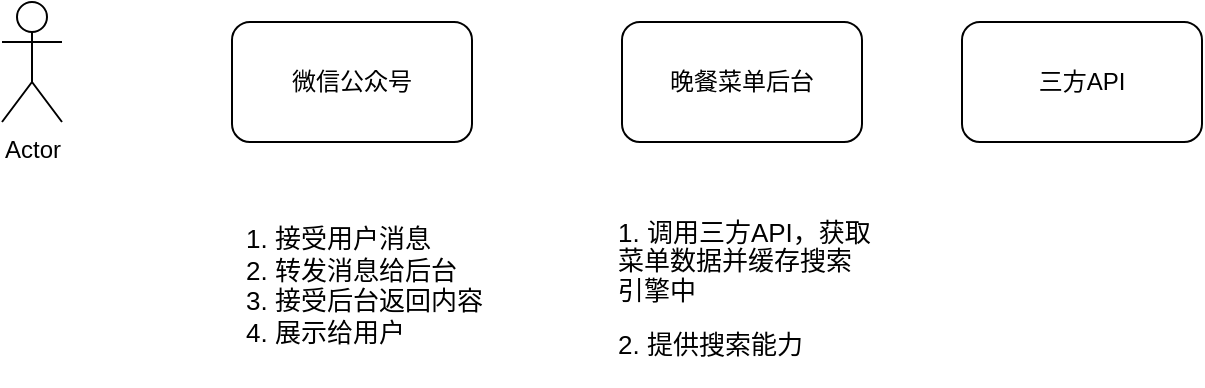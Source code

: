 <mxfile version="10.6.0" type="github"><diagram id="670kfFVQ_B-oQETxpkEx" name="Page-1"><mxGraphModel dx="918" dy="625" grid="1" gridSize="10" guides="1" tooltips="1" connect="1" arrows="1" fold="1" page="1" pageScale="1" pageWidth="827" pageHeight="1169" math="0" shadow="0"><root><mxCell id="0"/><mxCell id="1" parent="0"/><mxCell id="nnAWFVl6NlblfPiWXRAa-1" value="微信公众号" style="rounded=1;whiteSpace=wrap;html=1;" parent="1" vertex="1"><mxGeometry x="255" y="150" width="120" height="60" as="geometry"/></mxCell><mxCell id="nnAWFVl6NlblfPiWXRAa-2" value="Actor" style="shape=umlActor;verticalLabelPosition=bottom;labelBackgroundColor=#ffffff;verticalAlign=top;html=1;outlineConnect=0;" parent="1" vertex="1"><mxGeometry x="140" y="140" width="30" height="60" as="geometry"/></mxCell><mxCell id="nnAWFVl6NlblfPiWXRAa-5" value="晚餐菜单后台" style="rounded=1;whiteSpace=wrap;html=1;" parent="1" vertex="1"><mxGeometry x="450" y="150" width="120" height="60" as="geometry"/></mxCell><mxCell id="bRMDztDPoox7Ro4mqWlV-1" value="三方API" style="rounded=1;whiteSpace=wrap;html=1;" vertex="1" parent="1"><mxGeometry x="620" y="150" width="120" height="60" as="geometry"/></mxCell><mxCell id="bRMDztDPoox7Ro4mqWlV-12" value="&lt;p style=&quot;line-height: 120%&quot;&gt;1. 接受用户消息&lt;br style=&quot;font-size: 13px&quot;&gt;2. 转发消息给后台&lt;br style=&quot;font-size: 13px&quot;&gt;3. 接受后台返回内容&lt;br style=&quot;font-size: 13px&quot;&gt;4. 展示给用户&lt;br style=&quot;font-size: 13px&quot;&gt;&lt;/p&gt;" style="text;html=1;strokeColor=none;fillColor=none;align=left;verticalAlign=top;whiteSpace=wrap;rounded=0;spacingTop=0;spacing=3;spacingLeft=4;spacingBottom=0;spacingRight=2;fontSize=13;horizontal=1;" vertex="1" parent="1"><mxGeometry x="255" y="230" width="135" height="100" as="geometry"/></mxCell><mxCell id="bRMDztDPoox7Ro4mqWlV-14" value="&lt;p style=&quot;line-height: 110%&quot;&gt;1. 调用三方API，获取菜单数据并缓存搜索引擎中&lt;/p&gt;&lt;p style=&quot;line-height: 110%&quot;&gt;&lt;span&gt;2. 提供搜索能力&lt;/span&gt;&lt;/p&gt;" style="text;html=1;strokeColor=none;fillColor=none;align=left;verticalAlign=top;whiteSpace=wrap;rounded=0;spacingTop=0;spacing=1;spacingLeft=4;spacingBottom=0;spacingRight=2;fontSize=13;horizontal=1;" vertex="1" parent="1"><mxGeometry x="442.5" y="230" width="135" height="100" as="geometry"/></mxCell></root></mxGraphModel></diagram></mxfile>